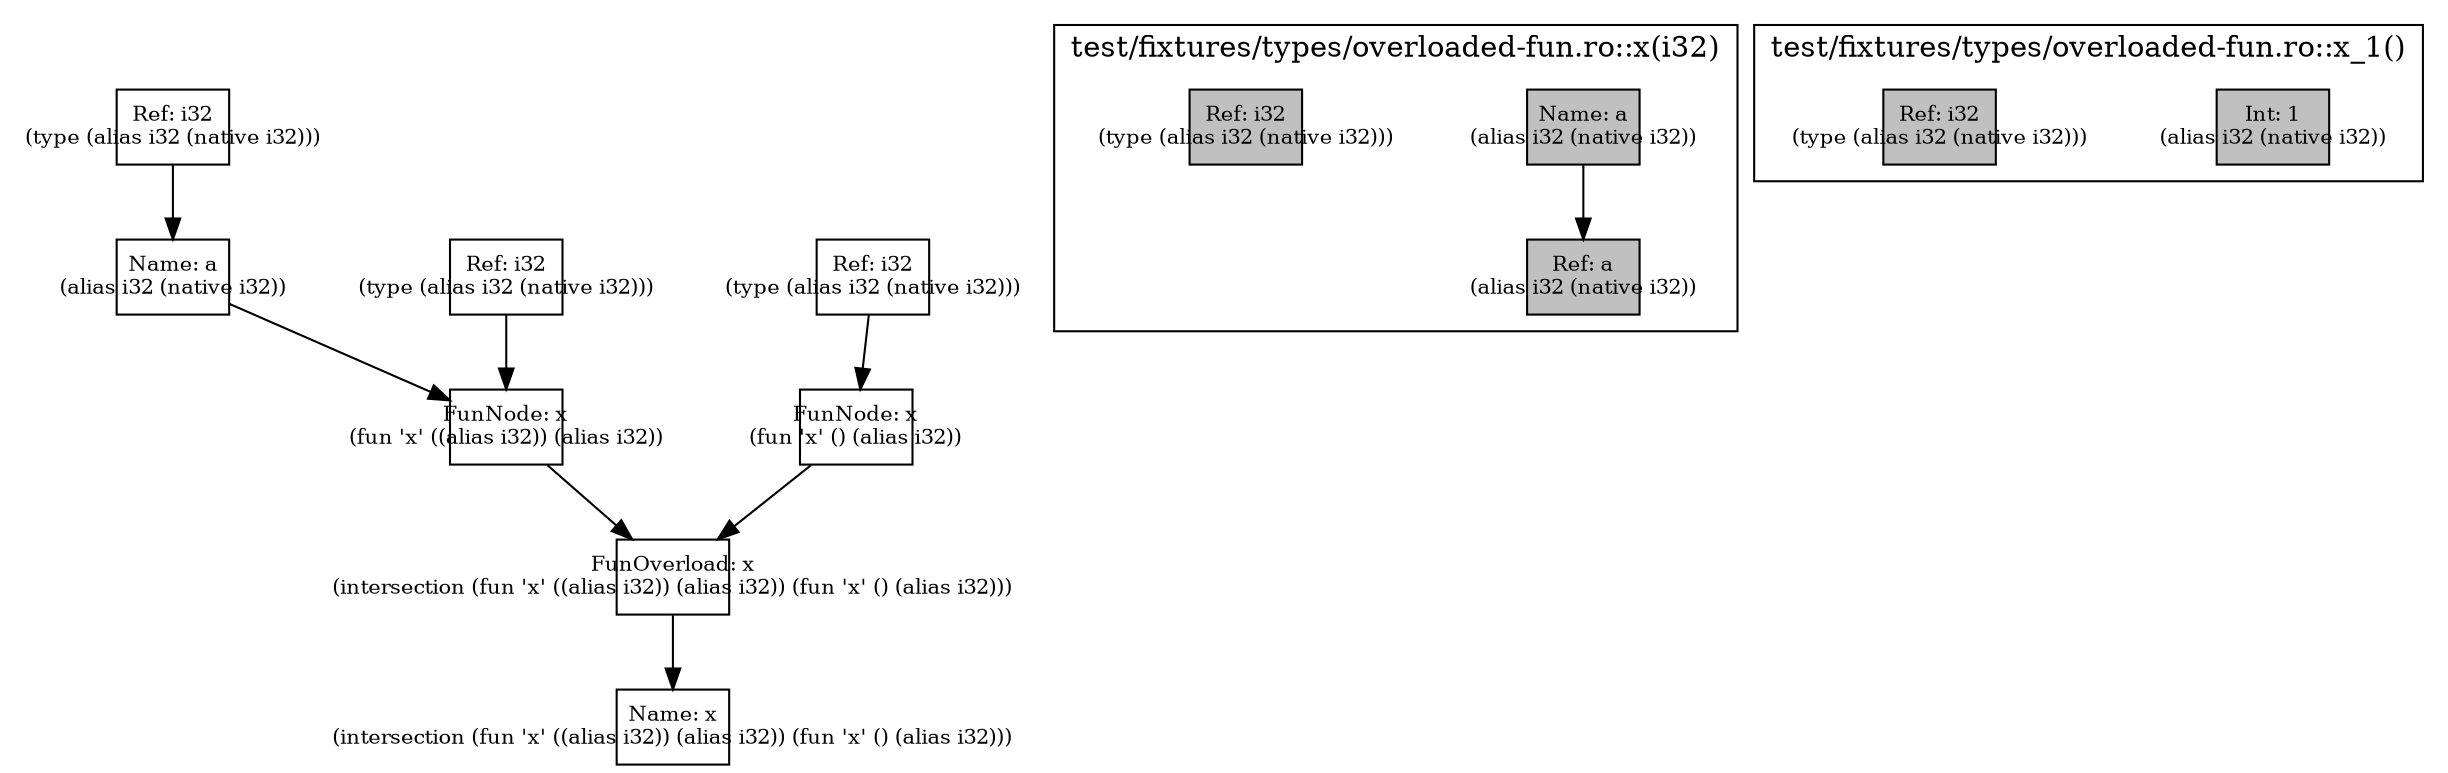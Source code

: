 digraph Document {
  node [shape=box,fixedsize=shape fontsize=10]
  1 [label="FunOverload: x\n(intersection (fun 'x' ((alias i32)) (alias i32)) (fun 'x' () (alias i32)))", fillcolor=grey];
  2 [label="FunNode: x\n(fun 'x' ((alias i32)) (alias i32))", fillcolor=grey];
  3 [label="Ref: i32\n(type (alias i32 (native i32)))", fillcolor=grey];
  4 [label="Name: a\n(alias i32 (native i32))", fillcolor=grey];
  5 [label="Ref: i32\n(type (alias i32 (native i32)))", fillcolor=grey];
  6 [label="FunNode: x\n(fun 'x' () (alias i32))", fillcolor=grey];
  7 [label="Ref: i32\n(type (alias i32 (native i32)))", fillcolor=grey];
  8 [label="Name: x\n(intersection (fun 'x' ((alias i32)) (alias i32)) (fun 'x' () (alias i32)))", fillcolor=grey];
  subgraph cluster0 {
    node [style=filled, fillcolor=grey];
    9 [label="Name: a\n(alias i32 (native i32))", fillcolor=grey];
    10 [label="Ref: a\n(alias i32 (native i32))", fillcolor=grey];
    11 [label="Ref: i32\n(type (alias i32 (native i32)))", fillcolor=grey];
    9 -> 10[taillabel="" labeldistance="1" fontname="times  italic" fontsize = 10 color="black" ];
  label = "test/fixtures/types/overloaded-fun.ro::x(i32)";
}
  subgraph cluster1 {
    node [style=filled, fillcolor=grey];
    12 [label="Int: 1\n(alias i32 (native i32))", fillcolor=grey];
    13 [label="Ref: i32\n(type (alias i32 (native i32)))", fillcolor=grey];
  label = "test/fixtures/types/overloaded-fun.ro::x_1()";
}
  1 -> 8[taillabel="" labeldistance="1" fontname="times  italic" fontsize = 10 color="black" ];
  2 -> 1[taillabel="" labeldistance="1" fontname="times  italic" fontsize = 10 color="black" ];
  3 -> 4[taillabel="" labeldistance="1" fontname="times  italic" fontsize = 10 color="black" ];
  4 -> 2[taillabel="" labeldistance="1" fontname="times  italic" fontsize = 10 color="black" ];
  5 -> 2[taillabel="" labeldistance="1" fontname="times  italic" fontsize = 10 color="black" ];
  6 -> 1[taillabel="" labeldistance="1" fontname="times  italic" fontsize = 10 color="black" ];
  7 -> 6[taillabel="" labeldistance="1" fontname="times  italic" fontsize = 10 color="black" ];
  label="";
}
